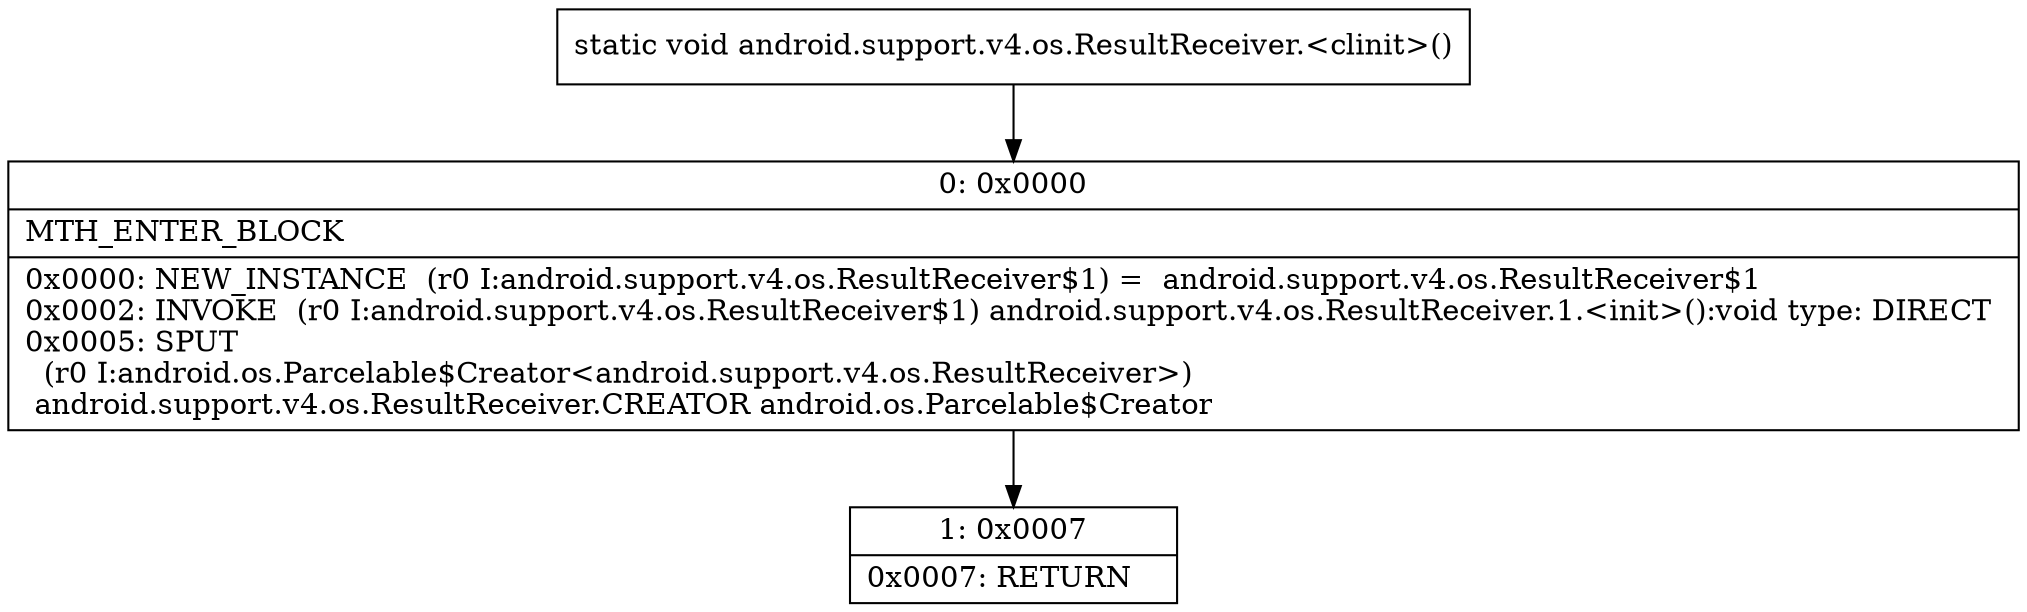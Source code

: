 digraph "CFG forandroid.support.v4.os.ResultReceiver.\<clinit\>()V" {
Node_0 [shape=record,label="{0\:\ 0x0000|MTH_ENTER_BLOCK\l|0x0000: NEW_INSTANCE  (r0 I:android.support.v4.os.ResultReceiver$1) =  android.support.v4.os.ResultReceiver$1 \l0x0002: INVOKE  (r0 I:android.support.v4.os.ResultReceiver$1) android.support.v4.os.ResultReceiver.1.\<init\>():void type: DIRECT \l0x0005: SPUT  \l  (r0 I:android.os.Parcelable$Creator\<android.support.v4.os.ResultReceiver\>)\l android.support.v4.os.ResultReceiver.CREATOR android.os.Parcelable$Creator \l}"];
Node_1 [shape=record,label="{1\:\ 0x0007|0x0007: RETURN   \l}"];
MethodNode[shape=record,label="{static void android.support.v4.os.ResultReceiver.\<clinit\>() }"];
MethodNode -> Node_0;
Node_0 -> Node_1;
}

